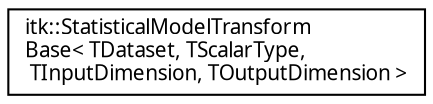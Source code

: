 digraph "Graphical Class Hierarchy"
{
  edge [fontname="FreeSans.ttf",fontsize="10",labelfontname="FreeSans.ttf",labelfontsize="10"];
  node [fontname="FreeSans.ttf",fontsize="10",shape=record];
  rankdir="LR";
  Node1 [label="itk::StatisticalModelTransform\lBase\< TDataset, TScalarType,\l TInputDimension, TOutputDimension \>",height=0.2,width=0.4,color="black", fillcolor="white", style="filled",URL="$classitk_1_1StatisticalModelTransformBase.html",tooltip="Base class that implements an itk transform interface for statistical models. "];
}
